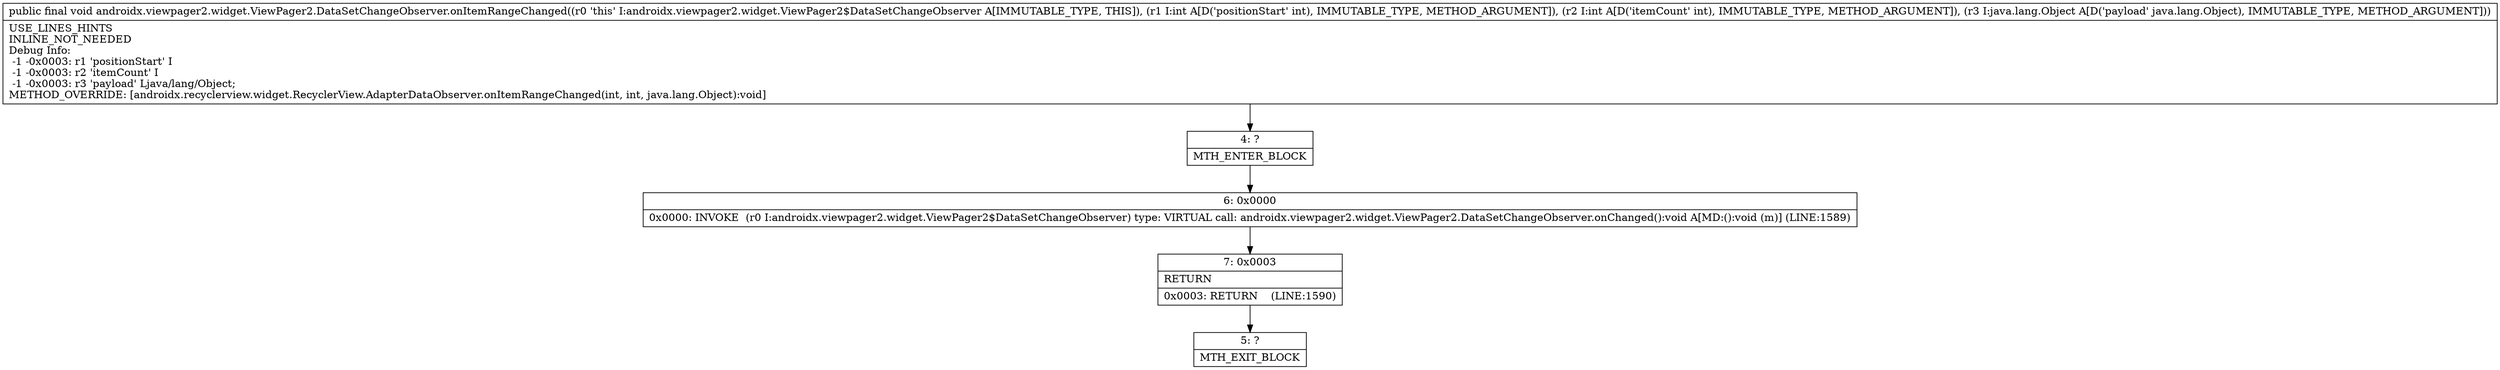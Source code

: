 digraph "CFG forandroidx.viewpager2.widget.ViewPager2.DataSetChangeObserver.onItemRangeChanged(IILjava\/lang\/Object;)V" {
Node_4 [shape=record,label="{4\:\ ?|MTH_ENTER_BLOCK\l}"];
Node_6 [shape=record,label="{6\:\ 0x0000|0x0000: INVOKE  (r0 I:androidx.viewpager2.widget.ViewPager2$DataSetChangeObserver) type: VIRTUAL call: androidx.viewpager2.widget.ViewPager2.DataSetChangeObserver.onChanged():void A[MD:():void (m)] (LINE:1589)\l}"];
Node_7 [shape=record,label="{7\:\ 0x0003|RETURN\l|0x0003: RETURN    (LINE:1590)\l}"];
Node_5 [shape=record,label="{5\:\ ?|MTH_EXIT_BLOCK\l}"];
MethodNode[shape=record,label="{public final void androidx.viewpager2.widget.ViewPager2.DataSetChangeObserver.onItemRangeChanged((r0 'this' I:androidx.viewpager2.widget.ViewPager2$DataSetChangeObserver A[IMMUTABLE_TYPE, THIS]), (r1 I:int A[D('positionStart' int), IMMUTABLE_TYPE, METHOD_ARGUMENT]), (r2 I:int A[D('itemCount' int), IMMUTABLE_TYPE, METHOD_ARGUMENT]), (r3 I:java.lang.Object A[D('payload' java.lang.Object), IMMUTABLE_TYPE, METHOD_ARGUMENT]))  | USE_LINES_HINTS\lINLINE_NOT_NEEDED\lDebug Info:\l  \-1 \-0x0003: r1 'positionStart' I\l  \-1 \-0x0003: r2 'itemCount' I\l  \-1 \-0x0003: r3 'payload' Ljava\/lang\/Object;\lMETHOD_OVERRIDE: [androidx.recyclerview.widget.RecyclerView.AdapterDataObserver.onItemRangeChanged(int, int, java.lang.Object):void]\l}"];
MethodNode -> Node_4;Node_4 -> Node_6;
Node_6 -> Node_7;
Node_7 -> Node_5;
}

